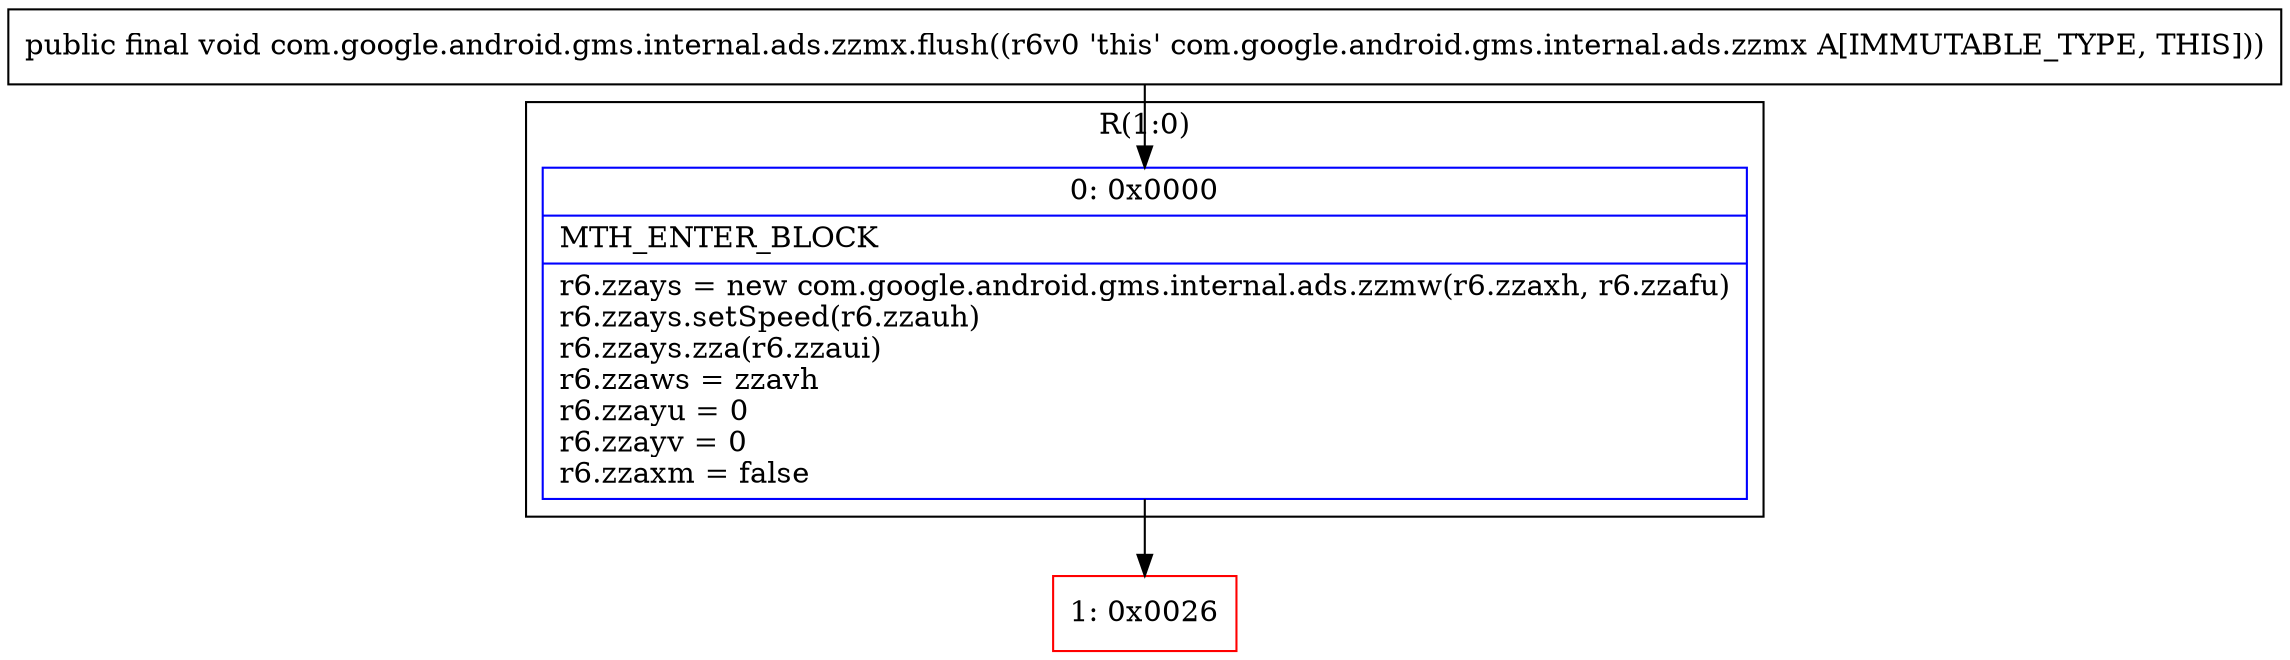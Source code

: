 digraph "CFG forcom.google.android.gms.internal.ads.zzmx.flush()V" {
subgraph cluster_Region_1787781075 {
label = "R(1:0)";
node [shape=record,color=blue];
Node_0 [shape=record,label="{0\:\ 0x0000|MTH_ENTER_BLOCK\l|r6.zzays = new com.google.android.gms.internal.ads.zzmw(r6.zzaxh, r6.zzafu)\lr6.zzays.setSpeed(r6.zzauh)\lr6.zzays.zza(r6.zzaui)\lr6.zzaws = zzavh\lr6.zzayu = 0\lr6.zzayv = 0\lr6.zzaxm = false\l}"];
}
Node_1 [shape=record,color=red,label="{1\:\ 0x0026}"];
MethodNode[shape=record,label="{public final void com.google.android.gms.internal.ads.zzmx.flush((r6v0 'this' com.google.android.gms.internal.ads.zzmx A[IMMUTABLE_TYPE, THIS])) }"];
MethodNode -> Node_0;
Node_0 -> Node_1;
}

